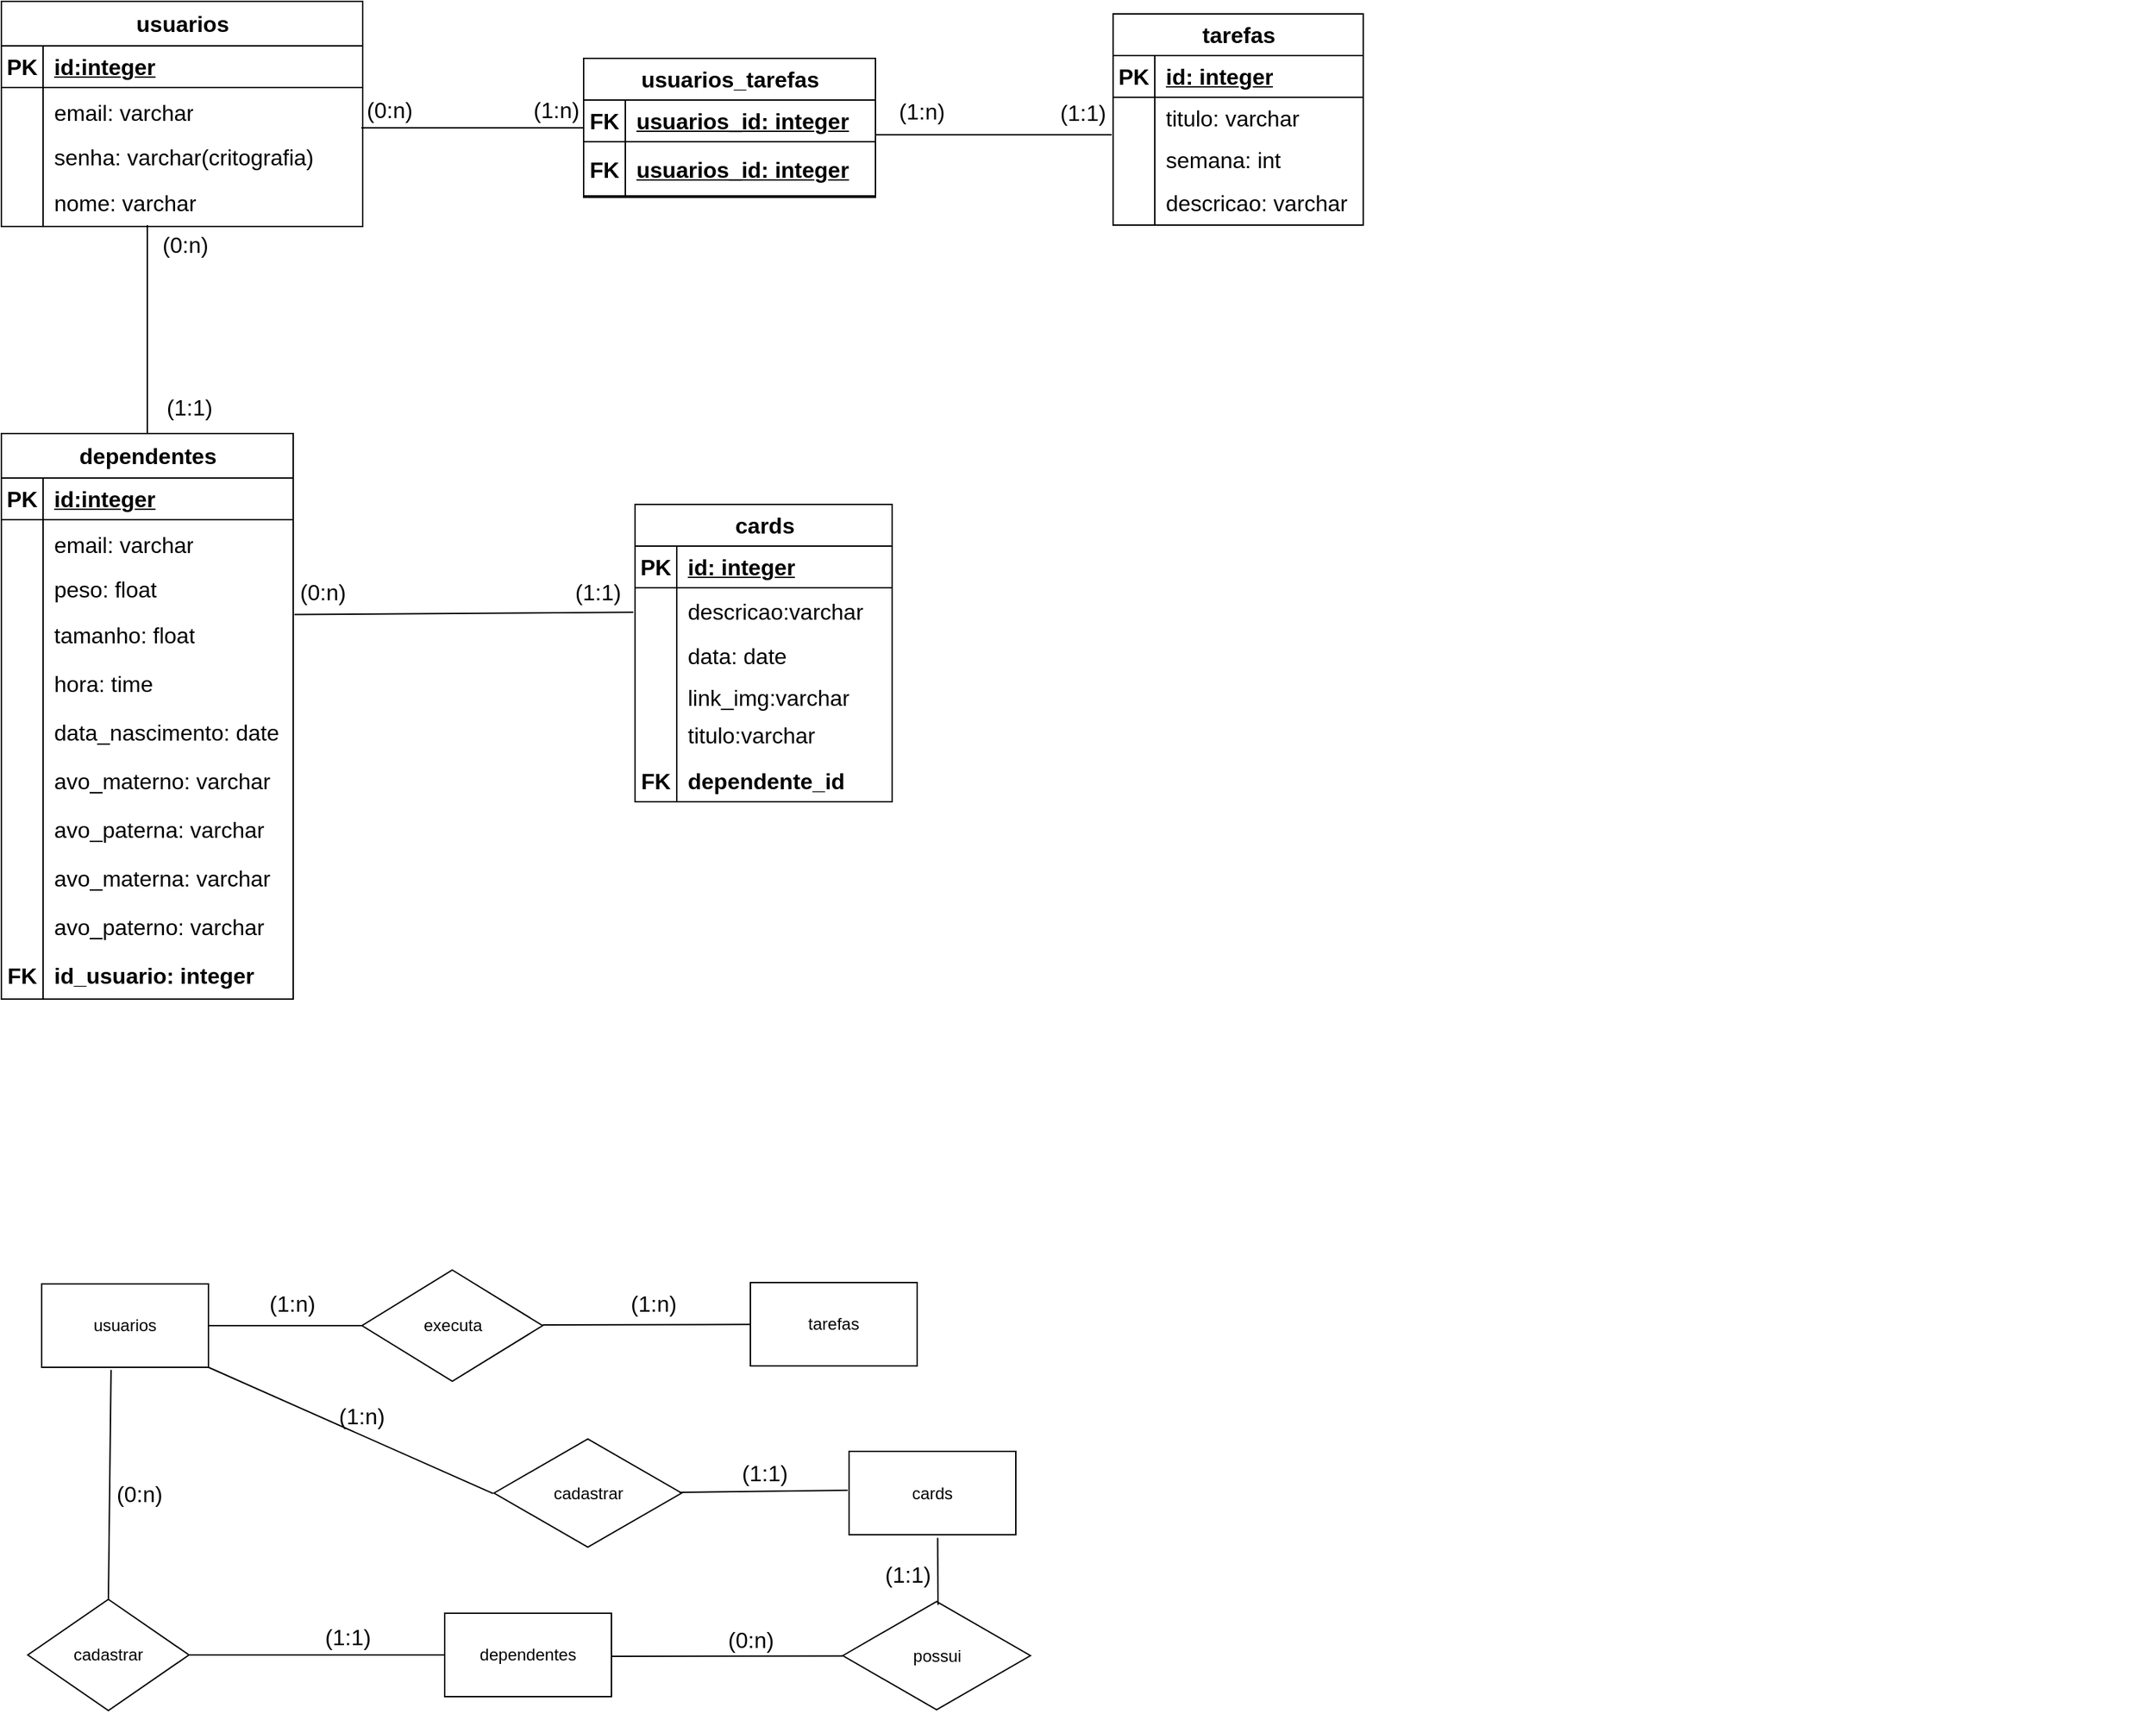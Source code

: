 <mxfile version="24.0.1" type="github">
  <diagram name="Página-1" id="jMvp7Ez1Y5Xq76LWp6IR">
    <mxGraphModel dx="1970" dy="600" grid="1" gridSize="10" guides="1" tooltips="1" connect="1" arrows="1" fold="1" page="1" pageScale="1" pageWidth="827" pageHeight="1169" math="0" shadow="0">
      <root>
        <mxCell id="0" />
        <mxCell id="1" parent="0" />
        <mxCell id="qJwn_3Qbp0GTtqEcPe8R-1" value="&lt;span style=&quot;font-size: 16px;&quot;&gt;usuarios&lt;/span&gt;" style="shape=table;startSize=32;container=1;collapsible=1;childLayout=tableLayout;fixedRows=1;rowLines=0;fontStyle=1;align=center;resizeLast=1;html=1;" parent="1" vertex="1">
          <mxGeometry x="-779" y="49" width="260" height="162.0" as="geometry">
            <mxRectangle x="-779" y="49" width="100" height="30" as="alternateBounds" />
          </mxGeometry>
        </mxCell>
        <mxCell id="qJwn_3Qbp0GTtqEcPe8R-2" value="" style="shape=tableRow;horizontal=0;startSize=0;swimlaneHead=0;swimlaneBody=0;fillColor=none;collapsible=0;dropTarget=0;points=[[0,0.5],[1,0.5]];portConstraint=eastwest;top=0;left=0;right=0;bottom=1;" parent="qJwn_3Qbp0GTtqEcPe8R-1" vertex="1">
          <mxGeometry y="32" width="260" height="30" as="geometry" />
        </mxCell>
        <mxCell id="qJwn_3Qbp0GTtqEcPe8R-3" value="&lt;font style=&quot;font-size: 16px;&quot;&gt;PK&lt;/font&gt;" style="shape=partialRectangle;connectable=0;fillColor=none;top=0;left=0;bottom=0;right=0;fontStyle=1;overflow=hidden;whiteSpace=wrap;html=1;" parent="qJwn_3Qbp0GTtqEcPe8R-2" vertex="1">
          <mxGeometry width="30" height="30" as="geometry">
            <mxRectangle width="30" height="30" as="alternateBounds" />
          </mxGeometry>
        </mxCell>
        <mxCell id="qJwn_3Qbp0GTtqEcPe8R-4" value="&lt;font style=&quot;font-size: 16px;&quot;&gt;id:integer&lt;/font&gt;" style="shape=partialRectangle;connectable=0;fillColor=none;top=0;left=0;bottom=0;right=0;align=left;spacingLeft=6;fontStyle=5;overflow=hidden;whiteSpace=wrap;html=1;" parent="qJwn_3Qbp0GTtqEcPe8R-2" vertex="1">
          <mxGeometry x="30" width="230" height="30" as="geometry">
            <mxRectangle width="230" height="30" as="alternateBounds" />
          </mxGeometry>
        </mxCell>
        <mxCell id="qJwn_3Qbp0GTtqEcPe8R-5" value="" style="shape=tableRow;horizontal=0;startSize=0;swimlaneHead=0;swimlaneBody=0;fillColor=none;collapsible=0;dropTarget=0;points=[[0,0.5],[1,0.5]];portConstraint=eastwest;top=0;left=0;right=0;bottom=0;" parent="qJwn_3Qbp0GTtqEcPe8R-1" vertex="1">
          <mxGeometry y="62" width="260" height="35" as="geometry" />
        </mxCell>
        <mxCell id="qJwn_3Qbp0GTtqEcPe8R-6" value="" style="shape=partialRectangle;connectable=0;fillColor=none;top=0;left=0;bottom=0;right=0;editable=1;overflow=hidden;whiteSpace=wrap;html=1;" parent="qJwn_3Qbp0GTtqEcPe8R-5" vertex="1">
          <mxGeometry width="30" height="35" as="geometry">
            <mxRectangle width="30" height="35" as="alternateBounds" />
          </mxGeometry>
        </mxCell>
        <mxCell id="qJwn_3Qbp0GTtqEcPe8R-7" value="&lt;font style=&quot;font-size: 16px;&quot;&gt;email: varchar&lt;/font&gt;" style="shape=partialRectangle;connectable=0;fillColor=none;top=0;left=0;bottom=0;right=0;align=left;spacingLeft=6;overflow=hidden;whiteSpace=wrap;html=1;" parent="qJwn_3Qbp0GTtqEcPe8R-5" vertex="1">
          <mxGeometry x="30" width="230" height="35" as="geometry">
            <mxRectangle width="230" height="35" as="alternateBounds" />
          </mxGeometry>
        </mxCell>
        <mxCell id="qJwn_3Qbp0GTtqEcPe8R-8" value="" style="shape=tableRow;horizontal=0;startSize=0;swimlaneHead=0;swimlaneBody=0;fillColor=none;collapsible=0;dropTarget=0;points=[[0,0.5],[1,0.5]];portConstraint=eastwest;top=0;left=0;right=0;bottom=0;" parent="qJwn_3Qbp0GTtqEcPe8R-1" vertex="1">
          <mxGeometry y="97" width="260" height="30" as="geometry" />
        </mxCell>
        <mxCell id="qJwn_3Qbp0GTtqEcPe8R-9" value="" style="shape=partialRectangle;connectable=0;fillColor=none;top=0;left=0;bottom=0;right=0;editable=1;overflow=hidden;whiteSpace=wrap;html=1;" parent="qJwn_3Qbp0GTtqEcPe8R-8" vertex="1">
          <mxGeometry width="30" height="30" as="geometry">
            <mxRectangle width="30" height="30" as="alternateBounds" />
          </mxGeometry>
        </mxCell>
        <mxCell id="qJwn_3Qbp0GTtqEcPe8R-10" value="&lt;font style=&quot;font-size: 16px;&quot;&gt;senha: varchar(critografia)&lt;/font&gt;" style="shape=partialRectangle;connectable=0;fillColor=none;top=0;left=0;bottom=0;right=0;align=left;spacingLeft=6;overflow=hidden;whiteSpace=wrap;html=1;" parent="qJwn_3Qbp0GTtqEcPe8R-8" vertex="1">
          <mxGeometry x="30" width="230" height="30" as="geometry">
            <mxRectangle width="230" height="30" as="alternateBounds" />
          </mxGeometry>
        </mxCell>
        <mxCell id="qJwn_3Qbp0GTtqEcPe8R-11" value="" style="shape=tableRow;horizontal=0;startSize=0;swimlaneHead=0;swimlaneBody=0;fillColor=none;collapsible=0;dropTarget=0;points=[[0,0.5],[1,0.5]];portConstraint=eastwest;top=0;left=0;right=0;bottom=0;" parent="qJwn_3Qbp0GTtqEcPe8R-1" vertex="1">
          <mxGeometry y="127" width="260" height="35" as="geometry" />
        </mxCell>
        <mxCell id="qJwn_3Qbp0GTtqEcPe8R-12" value="" style="shape=partialRectangle;connectable=0;fillColor=none;top=0;left=0;bottom=0;right=0;editable=1;overflow=hidden;whiteSpace=wrap;html=1;" parent="qJwn_3Qbp0GTtqEcPe8R-11" vertex="1">
          <mxGeometry width="30" height="35" as="geometry">
            <mxRectangle width="30" height="35" as="alternateBounds" />
          </mxGeometry>
        </mxCell>
        <mxCell id="qJwn_3Qbp0GTtqEcPe8R-13" value="&lt;font style=&quot;font-size: 16px;&quot;&gt;nome: varchar&lt;/font&gt;" style="shape=partialRectangle;connectable=0;fillColor=none;top=0;left=0;bottom=0;right=0;align=left;spacingLeft=6;overflow=hidden;whiteSpace=wrap;html=1;" parent="qJwn_3Qbp0GTtqEcPe8R-11" vertex="1">
          <mxGeometry x="30" width="230" height="35" as="geometry">
            <mxRectangle width="230" height="35" as="alternateBounds" />
          </mxGeometry>
        </mxCell>
        <mxCell id="qJwn_3Qbp0GTtqEcPe8R-14" value="&lt;font style=&quot;font-size: 16px;&quot;&gt;tarefas&lt;/font&gt;" style="shape=table;startSize=30;container=1;collapsible=1;childLayout=tableLayout;fixedRows=1;rowLines=0;fontStyle=1;align=center;resizeLast=1;html=1;" parent="1" vertex="1">
          <mxGeometry x="21" y="58" width="180" height="152" as="geometry" />
        </mxCell>
        <mxCell id="qJwn_3Qbp0GTtqEcPe8R-15" value="" style="shape=tableRow;horizontal=0;startSize=0;swimlaneHead=0;swimlaneBody=0;fillColor=none;collapsible=0;dropTarget=0;points=[[0,0.5],[1,0.5]];portConstraint=eastwest;top=0;left=0;right=0;bottom=1;" parent="qJwn_3Qbp0GTtqEcPe8R-14" vertex="1">
          <mxGeometry y="30" width="180" height="30" as="geometry" />
        </mxCell>
        <mxCell id="qJwn_3Qbp0GTtqEcPe8R-16" value="&lt;font style=&quot;font-size: 16px;&quot;&gt;PK&lt;/font&gt;" style="shape=partialRectangle;connectable=0;fillColor=none;top=0;left=0;bottom=0;right=0;fontStyle=1;overflow=hidden;whiteSpace=wrap;html=1;" parent="qJwn_3Qbp0GTtqEcPe8R-15" vertex="1">
          <mxGeometry width="30" height="30" as="geometry">
            <mxRectangle width="30" height="30" as="alternateBounds" />
          </mxGeometry>
        </mxCell>
        <mxCell id="qJwn_3Qbp0GTtqEcPe8R-17" value="&lt;font style=&quot;font-size: 16px;&quot;&gt;id: integer&lt;/font&gt;" style="shape=partialRectangle;connectable=0;fillColor=none;top=0;left=0;bottom=0;right=0;align=left;spacingLeft=6;fontStyle=5;overflow=hidden;whiteSpace=wrap;html=1;" parent="qJwn_3Qbp0GTtqEcPe8R-15" vertex="1">
          <mxGeometry x="30" width="150" height="30" as="geometry">
            <mxRectangle width="150" height="30" as="alternateBounds" />
          </mxGeometry>
        </mxCell>
        <mxCell id="qJwn_3Qbp0GTtqEcPe8R-18" value="" style="shape=tableRow;horizontal=0;startSize=0;swimlaneHead=0;swimlaneBody=0;fillColor=none;collapsible=0;dropTarget=0;points=[[0,0.5],[1,0.5]];portConstraint=eastwest;top=0;left=0;right=0;bottom=0;" parent="qJwn_3Qbp0GTtqEcPe8R-14" vertex="1">
          <mxGeometry y="60" width="180" height="30" as="geometry" />
        </mxCell>
        <mxCell id="qJwn_3Qbp0GTtqEcPe8R-19" value="" style="shape=partialRectangle;connectable=0;fillColor=none;top=0;left=0;bottom=0;right=0;editable=1;overflow=hidden;whiteSpace=wrap;html=1;" parent="qJwn_3Qbp0GTtqEcPe8R-18" vertex="1">
          <mxGeometry width="30" height="30" as="geometry">
            <mxRectangle width="30" height="30" as="alternateBounds" />
          </mxGeometry>
        </mxCell>
        <mxCell id="qJwn_3Qbp0GTtqEcPe8R-20" value="&lt;font style=&quot;font-size: 16px;&quot;&gt;titulo: varchar&lt;/font&gt;" style="shape=partialRectangle;connectable=0;fillColor=none;top=0;left=0;bottom=0;right=0;align=left;spacingLeft=6;overflow=hidden;whiteSpace=wrap;html=1;" parent="qJwn_3Qbp0GTtqEcPe8R-18" vertex="1">
          <mxGeometry x="30" width="150" height="30" as="geometry">
            <mxRectangle width="150" height="30" as="alternateBounds" />
          </mxGeometry>
        </mxCell>
        <mxCell id="qJwn_3Qbp0GTtqEcPe8R-21" value="" style="shape=tableRow;horizontal=0;startSize=0;swimlaneHead=0;swimlaneBody=0;fillColor=none;collapsible=0;dropTarget=0;points=[[0,0.5],[1,0.5]];portConstraint=eastwest;top=0;left=0;right=0;bottom=0;" parent="qJwn_3Qbp0GTtqEcPe8R-14" vertex="1">
          <mxGeometry y="90" width="180" height="30" as="geometry" />
        </mxCell>
        <mxCell id="qJwn_3Qbp0GTtqEcPe8R-22" value="" style="shape=partialRectangle;connectable=0;fillColor=none;top=0;left=0;bottom=0;right=0;editable=1;overflow=hidden;whiteSpace=wrap;html=1;" parent="qJwn_3Qbp0GTtqEcPe8R-21" vertex="1">
          <mxGeometry width="30" height="30" as="geometry">
            <mxRectangle width="30" height="30" as="alternateBounds" />
          </mxGeometry>
        </mxCell>
        <mxCell id="qJwn_3Qbp0GTtqEcPe8R-23" value="&lt;font style=&quot;font-size: 16px;&quot;&gt;semana: int&lt;/font&gt;" style="shape=partialRectangle;connectable=0;fillColor=none;top=0;left=0;bottom=0;right=0;align=left;spacingLeft=6;overflow=hidden;whiteSpace=wrap;html=1;" parent="qJwn_3Qbp0GTtqEcPe8R-21" vertex="1">
          <mxGeometry x="30" width="150" height="30" as="geometry">
            <mxRectangle width="150" height="30" as="alternateBounds" />
          </mxGeometry>
        </mxCell>
        <mxCell id="qJwn_3Qbp0GTtqEcPe8R-24" value="" style="shape=tableRow;horizontal=0;startSize=0;swimlaneHead=0;swimlaneBody=0;fillColor=none;collapsible=0;dropTarget=0;points=[[0,0.5],[1,0.5]];portConstraint=eastwest;top=0;left=0;right=0;bottom=0;" parent="qJwn_3Qbp0GTtqEcPe8R-14" vertex="1">
          <mxGeometry y="120" width="180" height="32" as="geometry" />
        </mxCell>
        <mxCell id="qJwn_3Qbp0GTtqEcPe8R-25" value="" style="shape=partialRectangle;connectable=0;fillColor=none;top=0;left=0;bottom=0;right=0;editable=1;overflow=hidden;whiteSpace=wrap;html=1;" parent="qJwn_3Qbp0GTtqEcPe8R-24" vertex="1">
          <mxGeometry width="30" height="32" as="geometry">
            <mxRectangle width="30" height="32" as="alternateBounds" />
          </mxGeometry>
        </mxCell>
        <mxCell id="qJwn_3Qbp0GTtqEcPe8R-26" value="&lt;font style=&quot;font-size: 16px;&quot;&gt;descricao: varchar&lt;/font&gt;" style="shape=partialRectangle;connectable=0;fillColor=none;top=0;left=0;bottom=0;right=0;align=left;spacingLeft=6;overflow=hidden;whiteSpace=wrap;html=1;" parent="qJwn_3Qbp0GTtqEcPe8R-24" vertex="1">
          <mxGeometry x="30" width="150" height="32" as="geometry">
            <mxRectangle width="150" height="32" as="alternateBounds" />
          </mxGeometry>
        </mxCell>
        <mxCell id="qJwn_3Qbp0GTtqEcPe8R-61" value="&lt;span style=&quot;white-space: pre;&quot;&gt;&#x9;&lt;/span&gt;" style="shape=partialRectangle;connectable=0;fillColor=none;top=0;left=0;bottom=0;right=0;align=left;spacingLeft=6;overflow=hidden;whiteSpace=wrap;html=1;" parent="1" vertex="1">
          <mxGeometry x="650" y="880" width="120" height="20" as="geometry">
            <mxRectangle width="150" height="20" as="alternateBounds" />
          </mxGeometry>
        </mxCell>
        <mxCell id="qJwn_3Qbp0GTtqEcPe8R-169" value="usuarios" style="rounded=0;whiteSpace=wrap;html=1;" parent="1" vertex="1">
          <mxGeometry x="-750" y="972" width="120" height="60" as="geometry" />
        </mxCell>
        <mxCell id="qJwn_3Qbp0GTtqEcPe8R-170" value="executa" style="rhombus;whiteSpace=wrap;html=1;" parent="1" vertex="1">
          <mxGeometry x="-519.5" y="962" width="130" height="80" as="geometry" />
        </mxCell>
        <mxCell id="qJwn_3Qbp0GTtqEcPe8R-173" value="tarefas" style="rounded=0;whiteSpace=wrap;html=1;" parent="1" vertex="1">
          <mxGeometry x="-240" y="971" width="120" height="60" as="geometry" />
        </mxCell>
        <mxCell id="qJwn_3Qbp0GTtqEcPe8R-174" value="cards" style="rounded=0;whiteSpace=wrap;html=1;" parent="1" vertex="1">
          <mxGeometry x="-169" y="1092.5" width="120" height="60" as="geometry" />
        </mxCell>
        <mxCell id="qJwn_3Qbp0GTtqEcPe8R-175" value="cadastrar" style="rhombus;whiteSpace=wrap;html=1;" parent="1" vertex="1">
          <mxGeometry x="-760" y="1199" width="116" height="80" as="geometry" />
        </mxCell>
        <mxCell id="qJwn_3Qbp0GTtqEcPe8R-178" value="(1:n)" style="text;html=1;align=center;verticalAlign=middle;resizable=0;points=[];autosize=1;strokeColor=none;fillColor=none;fontSize=16;" parent="1" vertex="1">
          <mxGeometry x="-600" y="971" width="60" height="30" as="geometry" />
        </mxCell>
        <mxCell id="qJwn_3Qbp0GTtqEcPe8R-179" value="(1:n)" style="text;html=1;align=center;verticalAlign=middle;resizable=0;points=[];autosize=1;strokeColor=none;fillColor=none;fontSize=16;" parent="1" vertex="1">
          <mxGeometry x="-340" y="971" width="60" height="30" as="geometry" />
        </mxCell>
        <mxCell id="qJwn_3Qbp0GTtqEcPe8R-180" value="(1:n)" style="text;html=1;align=center;verticalAlign=middle;resizable=0;points=[];autosize=1;strokeColor=none;fillColor=none;fontSize=16;" parent="1" vertex="1">
          <mxGeometry x="-550" y="1052" width="60" height="30" as="geometry" />
        </mxCell>
        <mxCell id="qJwn_3Qbp0GTtqEcPe8R-181" value="(1:1)" style="text;html=1;align=center;verticalAlign=middle;resizable=0;points=[];autosize=1;strokeColor=none;fillColor=none;fontSize=16;" parent="1" vertex="1">
          <mxGeometry x="-260.5" y="1092.5" width="60" height="30" as="geometry" />
        </mxCell>
        <mxCell id="qJwn_3Qbp0GTtqEcPe8R-200" value="(1:1)" style="text;html=1;align=center;verticalAlign=middle;resizable=0;points=[];autosize=1;strokeColor=none;fillColor=none;fontSize=16;" parent="1" vertex="1">
          <mxGeometry x="-380" y="459" width="60" height="30" as="geometry" />
        </mxCell>
        <mxCell id="qJwn_3Qbp0GTtqEcPe8R-201" value="(0:n)" style="text;html=1;align=center;verticalAlign=middle;resizable=0;points=[];autosize=1;strokeColor=none;fillColor=none;fontSize=16;" parent="1" vertex="1">
          <mxGeometry x="-578" y="459" width="60" height="30" as="geometry" />
        </mxCell>
        <mxCell id="qJwn_3Qbp0GTtqEcPe8R-202" value="(0:n)" style="text;html=1;align=center;verticalAlign=middle;resizable=0;points=[];autosize=1;strokeColor=none;fillColor=none;fontSize=16;" parent="1" vertex="1">
          <mxGeometry x="-677" y="209" width="60" height="30" as="geometry" />
        </mxCell>
        <mxCell id="qJwn_3Qbp0GTtqEcPe8R-204" value="(1:1)" style="text;html=1;align=center;verticalAlign=middle;resizable=0;points=[];autosize=1;strokeColor=none;fillColor=none;fontSize=16;" parent="1" vertex="1">
          <mxGeometry x="-674" y="326" width="60" height="30" as="geometry" />
        </mxCell>
        <mxCell id="qJwn_3Qbp0GTtqEcPe8R-205" value="(0:n)" style="text;html=1;align=center;verticalAlign=middle;resizable=0;points=[];autosize=1;strokeColor=none;fillColor=none;fontSize=16;" parent="1" vertex="1">
          <mxGeometry x="-530" y="112" width="60" height="30" as="geometry" />
        </mxCell>
        <mxCell id="qJwn_3Qbp0GTtqEcPe8R-206" value="(1:n)" style="text;html=1;align=center;verticalAlign=middle;resizable=0;points=[];autosize=1;strokeColor=none;fillColor=none;fontSize=16;" parent="1" vertex="1">
          <mxGeometry x="-410" y="112" width="60" height="30" as="geometry" />
        </mxCell>
        <mxCell id="qJwn_3Qbp0GTtqEcPe8R-207" value="(1:n)" style="text;html=1;align=center;verticalAlign=middle;resizable=0;points=[];autosize=1;strokeColor=none;fillColor=none;fontSize=16;" parent="1" vertex="1">
          <mxGeometry x="-147" y="113" width="60" height="30" as="geometry" />
        </mxCell>
        <mxCell id="qJwn_3Qbp0GTtqEcPe8R-208" value="(1:1)" style="text;html=1;align=center;verticalAlign=middle;resizable=0;points=[];autosize=1;strokeColor=none;fillColor=none;fontSize=16;" parent="1" vertex="1">
          <mxGeometry x="-31" y="114" width="60" height="30" as="geometry" />
        </mxCell>
        <mxCell id="qJwn_3Qbp0GTtqEcPe8R-211" value="dependentes" style="rounded=0;whiteSpace=wrap;html=1;" parent="1" vertex="1">
          <mxGeometry x="-460" y="1209" width="120" height="60" as="geometry" />
        </mxCell>
        <mxCell id="qJwn_3Qbp0GTtqEcPe8R-214" value="cadastrar" style="html=1;whiteSpace=wrap;aspect=fixed;shape=isoRectangle;" parent="1" vertex="1">
          <mxGeometry x="-424.5" y="1082" width="135" height="81" as="geometry" />
        </mxCell>
        <mxCell id="qJwn_3Qbp0GTtqEcPe8R-216" value="(0:n)" style="text;html=1;align=center;verticalAlign=middle;resizable=0;points=[];autosize=1;strokeColor=none;fillColor=none;fontSize=16;" parent="1" vertex="1">
          <mxGeometry x="-710" y="1107.5" width="60" height="30" as="geometry" />
        </mxCell>
        <mxCell id="qJwn_3Qbp0GTtqEcPe8R-217" value="(1:1)" style="text;html=1;align=center;verticalAlign=middle;resizable=0;points=[];autosize=1;strokeColor=none;fillColor=none;fontSize=16;" parent="1" vertex="1">
          <mxGeometry x="-560" y="1211" width="60" height="30" as="geometry" />
        </mxCell>
        <mxCell id="qJwn_3Qbp0GTtqEcPe8R-37" value="&lt;font style=&quot;font-size: 16px;&quot;&gt;cards&lt;/font&gt;" style="shape=table;startSize=30;container=1;collapsible=1;childLayout=tableLayout;fixedRows=1;rowLines=0;fontStyle=1;align=center;resizeLast=1;html=1;" parent="1" vertex="1">
          <mxGeometry x="-323" y="411" width="185" height="214" as="geometry" />
        </mxCell>
        <mxCell id="qJwn_3Qbp0GTtqEcPe8R-38" value="" style="shape=tableRow;horizontal=0;startSize=0;swimlaneHead=0;swimlaneBody=0;fillColor=none;collapsible=0;dropTarget=0;points=[[0,0.5],[1,0.5]];portConstraint=eastwest;top=0;left=0;right=0;bottom=1;" parent="qJwn_3Qbp0GTtqEcPe8R-37" vertex="1">
          <mxGeometry y="30" width="185" height="30" as="geometry" />
        </mxCell>
        <mxCell id="qJwn_3Qbp0GTtqEcPe8R-39" value="&lt;font style=&quot;font-size: 16px;&quot;&gt;PK&lt;/font&gt;" style="shape=partialRectangle;connectable=0;fillColor=none;top=0;left=0;bottom=0;right=0;fontStyle=1;overflow=hidden;whiteSpace=wrap;html=1;" parent="qJwn_3Qbp0GTtqEcPe8R-38" vertex="1">
          <mxGeometry width="30" height="30" as="geometry">
            <mxRectangle width="30" height="30" as="alternateBounds" />
          </mxGeometry>
        </mxCell>
        <mxCell id="qJwn_3Qbp0GTtqEcPe8R-40" value="&lt;font style=&quot;font-size: 16px;&quot;&gt;id: integer&lt;/font&gt;" style="shape=partialRectangle;connectable=0;fillColor=none;top=0;left=0;bottom=0;right=0;align=left;spacingLeft=6;fontStyle=5;overflow=hidden;whiteSpace=wrap;html=1;" parent="qJwn_3Qbp0GTtqEcPe8R-38" vertex="1">
          <mxGeometry x="30" width="155" height="30" as="geometry">
            <mxRectangle width="155" height="30" as="alternateBounds" />
          </mxGeometry>
        </mxCell>
        <mxCell id="qJwn_3Qbp0GTtqEcPe8R-41" value="" style="shape=tableRow;horizontal=0;startSize=0;swimlaneHead=0;swimlaneBody=0;fillColor=none;collapsible=0;dropTarget=0;points=[[0,0.5],[1,0.5]];portConstraint=eastwest;top=0;left=0;right=0;bottom=0;" parent="qJwn_3Qbp0GTtqEcPe8R-37" vertex="1">
          <mxGeometry y="60" width="185" height="34" as="geometry" />
        </mxCell>
        <mxCell id="qJwn_3Qbp0GTtqEcPe8R-42" value="" style="shape=partialRectangle;connectable=0;fillColor=none;top=0;left=0;bottom=0;right=0;editable=1;overflow=hidden;whiteSpace=wrap;html=1;" parent="qJwn_3Qbp0GTtqEcPe8R-41" vertex="1">
          <mxGeometry width="30" height="34" as="geometry">
            <mxRectangle width="30" height="34" as="alternateBounds" />
          </mxGeometry>
        </mxCell>
        <mxCell id="qJwn_3Qbp0GTtqEcPe8R-43" value="&lt;font style=&quot;font-size: 16px;&quot;&gt;descricao:varchar&lt;/font&gt;" style="shape=partialRectangle;connectable=0;fillColor=none;top=0;left=0;bottom=0;right=0;align=left;spacingLeft=6;overflow=hidden;whiteSpace=wrap;html=1;" parent="qJwn_3Qbp0GTtqEcPe8R-41" vertex="1">
          <mxGeometry x="30" width="155" height="34" as="geometry">
            <mxRectangle width="155" height="34" as="alternateBounds" />
          </mxGeometry>
        </mxCell>
        <mxCell id="qJwn_3Qbp0GTtqEcPe8R-44" value="" style="shape=tableRow;horizontal=0;startSize=0;swimlaneHead=0;swimlaneBody=0;fillColor=none;collapsible=0;dropTarget=0;points=[[0,0.5],[1,0.5]];portConstraint=eastwest;top=0;left=0;right=0;bottom=0;" parent="qJwn_3Qbp0GTtqEcPe8R-37" vertex="1">
          <mxGeometry y="94" width="185" height="30" as="geometry" />
        </mxCell>
        <mxCell id="qJwn_3Qbp0GTtqEcPe8R-45" value="" style="shape=partialRectangle;connectable=0;fillColor=none;top=0;left=0;bottom=0;right=0;editable=1;overflow=hidden;whiteSpace=wrap;html=1;" parent="qJwn_3Qbp0GTtqEcPe8R-44" vertex="1">
          <mxGeometry width="30" height="30" as="geometry">
            <mxRectangle width="30" height="30" as="alternateBounds" />
          </mxGeometry>
        </mxCell>
        <mxCell id="qJwn_3Qbp0GTtqEcPe8R-46" value="&lt;font style=&quot;font-size: 16px;&quot;&gt;data: date&lt;/font&gt;" style="shape=partialRectangle;connectable=0;fillColor=none;top=0;left=0;bottom=0;right=0;align=left;spacingLeft=6;overflow=hidden;whiteSpace=wrap;html=1;" parent="qJwn_3Qbp0GTtqEcPe8R-44" vertex="1">
          <mxGeometry x="30" width="155" height="30" as="geometry">
            <mxRectangle width="155" height="30" as="alternateBounds" />
          </mxGeometry>
        </mxCell>
        <mxCell id="qJwn_3Qbp0GTtqEcPe8R-47" value="" style="shape=tableRow;horizontal=0;startSize=0;swimlaneHead=0;swimlaneBody=0;fillColor=none;collapsible=0;dropTarget=0;points=[[0,0.5],[1,0.5]];portConstraint=eastwest;top=0;left=0;right=0;bottom=0;" parent="qJwn_3Qbp0GTtqEcPe8R-37" vertex="1">
          <mxGeometry y="124" width="185" height="30" as="geometry" />
        </mxCell>
        <mxCell id="qJwn_3Qbp0GTtqEcPe8R-48" value="" style="shape=partialRectangle;connectable=0;fillColor=none;top=0;left=0;bottom=0;right=0;editable=1;overflow=hidden;whiteSpace=wrap;html=1;" parent="qJwn_3Qbp0GTtqEcPe8R-47" vertex="1">
          <mxGeometry width="30" height="30" as="geometry">
            <mxRectangle width="30" height="30" as="alternateBounds" />
          </mxGeometry>
        </mxCell>
        <mxCell id="qJwn_3Qbp0GTtqEcPe8R-49" value="&lt;font style=&quot;font-size: 16px;&quot;&gt;link_img:varchar&lt;/font&gt;" style="shape=partialRectangle;connectable=0;fillColor=none;top=0;left=0;bottom=0;right=0;align=left;spacingLeft=6;overflow=hidden;whiteSpace=wrap;html=1;" parent="qJwn_3Qbp0GTtqEcPe8R-47" vertex="1">
          <mxGeometry x="30" width="155" height="30" as="geometry">
            <mxRectangle width="155" height="30" as="alternateBounds" />
          </mxGeometry>
        </mxCell>
        <mxCell id="qJwn_3Qbp0GTtqEcPe8R-50" value="" style="shape=tableRow;horizontal=0;startSize=0;swimlaneHead=0;swimlaneBody=0;fillColor=none;collapsible=0;dropTarget=0;points=[[0,0.5],[1,0.5]];portConstraint=eastwest;top=0;left=0;right=0;bottom=0;" parent="qJwn_3Qbp0GTtqEcPe8R-37" vertex="1">
          <mxGeometry y="154" width="185" height="30" as="geometry" />
        </mxCell>
        <mxCell id="qJwn_3Qbp0GTtqEcPe8R-51" value="" style="shape=partialRectangle;connectable=0;fillColor=none;top=0;left=0;bottom=0;right=0;editable=1;overflow=hidden;whiteSpace=wrap;html=1;" parent="qJwn_3Qbp0GTtqEcPe8R-50" vertex="1">
          <mxGeometry width="30" height="30" as="geometry">
            <mxRectangle width="30" height="30" as="alternateBounds" />
          </mxGeometry>
        </mxCell>
        <mxCell id="qJwn_3Qbp0GTtqEcPe8R-52" value="" style="shape=partialRectangle;connectable=0;fillColor=none;top=0;left=0;bottom=0;right=0;align=left;spacingLeft=6;overflow=hidden;whiteSpace=wrap;html=1;" parent="qJwn_3Qbp0GTtqEcPe8R-50" vertex="1">
          <mxGeometry x="30" width="155" height="30" as="geometry">
            <mxRectangle width="155" height="30" as="alternateBounds" />
          </mxGeometry>
        </mxCell>
        <mxCell id="Laetc7NFrxlR8GSrxi1y-1" value="" style="shape=tableRow;horizontal=0;startSize=0;swimlaneHead=0;swimlaneBody=0;fillColor=none;collapsible=0;dropTarget=0;points=[[0,0.5],[1,0.5]];portConstraint=eastwest;top=0;left=0;right=0;bottom=0;" parent="qJwn_3Qbp0GTtqEcPe8R-37" vertex="1">
          <mxGeometry y="184" width="185" height="30" as="geometry" />
        </mxCell>
        <mxCell id="Laetc7NFrxlR8GSrxi1y-2" value="&lt;font style=&quot;font-size: 16px;&quot;&gt;&lt;b&gt;FK&lt;/b&gt;&lt;/font&gt;" style="shape=partialRectangle;connectable=0;fillColor=none;top=0;left=0;bottom=0;right=0;editable=1;overflow=hidden;whiteSpace=wrap;html=1;" parent="Laetc7NFrxlR8GSrxi1y-1" vertex="1">
          <mxGeometry width="30" height="30" as="geometry">
            <mxRectangle width="30" height="30" as="alternateBounds" />
          </mxGeometry>
        </mxCell>
        <mxCell id="Laetc7NFrxlR8GSrxi1y-3" value="&lt;font style=&quot;font-size: 16px;&quot;&gt;&lt;b&gt;dependente_id&lt;/b&gt;&lt;/font&gt;" style="shape=partialRectangle;connectable=0;fillColor=none;top=0;left=0;bottom=0;right=0;align=left;spacingLeft=6;overflow=hidden;whiteSpace=wrap;html=1;" parent="Laetc7NFrxlR8GSrxi1y-1" vertex="1">
          <mxGeometry x="30" width="155" height="30" as="geometry">
            <mxRectangle width="155" height="30" as="alternateBounds" />
          </mxGeometry>
        </mxCell>
        <mxCell id="Laetc7NFrxlR8GSrxi1y-6" value="possui" style="html=1;whiteSpace=wrap;aspect=fixed;shape=isoRectangle;" parent="1" vertex="1">
          <mxGeometry x="-173.5" y="1199" width="135" height="81" as="geometry" />
        </mxCell>
        <mxCell id="Laetc7NFrxlR8GSrxi1y-9" value="(0:n)" style="text;html=1;align=center;verticalAlign=middle;resizable=0;points=[];autosize=1;strokeColor=none;fillColor=none;fontSize=16;" parent="1" vertex="1">
          <mxGeometry x="-270" y="1213" width="60" height="30" as="geometry" />
        </mxCell>
        <mxCell id="Laetc7NFrxlR8GSrxi1y-10" value="(1:1)" style="text;html=1;align=center;verticalAlign=middle;resizable=0;points=[];autosize=1;strokeColor=none;fillColor=none;fontSize=16;" parent="1" vertex="1">
          <mxGeometry x="-157" y="1166" width="60" height="30" as="geometry" />
        </mxCell>
        <mxCell id="55QiKGT-yKTAMm2VANl5-3" value="" style="endArrow=none;html=1;rounded=0;" edge="1" parent="1">
          <mxGeometry width="50" height="50" relative="1" as="geometry">
            <mxPoint x="-520" y="140" as="sourcePoint" />
            <mxPoint x="-360" y="140" as="targetPoint" />
          </mxGeometry>
        </mxCell>
        <mxCell id="55QiKGT-yKTAMm2VANl5-4" value="" style="endArrow=none;html=1;rounded=0;" edge="1" parent="1">
          <mxGeometry width="50" height="50" relative="1" as="geometry">
            <mxPoint x="-674" y="360" as="sourcePoint" />
            <mxPoint x="-674" y="210" as="targetPoint" />
          </mxGeometry>
        </mxCell>
        <mxCell id="55QiKGT-yKTAMm2VANl5-5" value="&lt;span style=&quot;font-size: 16px;&quot;&gt;dependentes&lt;/span&gt;" style="shape=table;startSize=32;container=1;collapsible=1;childLayout=tableLayout;fixedRows=1;rowLines=0;fontStyle=1;align=center;resizeLast=1;html=1;" vertex="1" parent="1">
          <mxGeometry x="-779" y="360" width="210" height="407" as="geometry">
            <mxRectangle x="-710" y="58" width="100" height="30" as="alternateBounds" />
          </mxGeometry>
        </mxCell>
        <mxCell id="55QiKGT-yKTAMm2VANl5-6" value="" style="shape=tableRow;horizontal=0;startSize=0;swimlaneHead=0;swimlaneBody=0;fillColor=none;collapsible=0;dropTarget=0;points=[[0,0.5],[1,0.5]];portConstraint=eastwest;top=0;left=0;right=0;bottom=1;" vertex="1" parent="55QiKGT-yKTAMm2VANl5-5">
          <mxGeometry y="32" width="210" height="30" as="geometry" />
        </mxCell>
        <mxCell id="55QiKGT-yKTAMm2VANl5-7" value="&lt;font style=&quot;font-size: 16px;&quot;&gt;PK&lt;/font&gt;" style="shape=partialRectangle;connectable=0;fillColor=none;top=0;left=0;bottom=0;right=0;fontStyle=1;overflow=hidden;whiteSpace=wrap;html=1;" vertex="1" parent="55QiKGT-yKTAMm2VANl5-6">
          <mxGeometry width="30" height="30" as="geometry">
            <mxRectangle width="30" height="30" as="alternateBounds" />
          </mxGeometry>
        </mxCell>
        <mxCell id="55QiKGT-yKTAMm2VANl5-8" value="&lt;font style=&quot;font-size: 16px;&quot;&gt;id:integer&lt;/font&gt;" style="shape=partialRectangle;connectable=0;fillColor=none;top=0;left=0;bottom=0;right=0;align=left;spacingLeft=6;fontStyle=5;overflow=hidden;whiteSpace=wrap;html=1;" vertex="1" parent="55QiKGT-yKTAMm2VANl5-6">
          <mxGeometry x="30" width="180" height="30" as="geometry">
            <mxRectangle width="180" height="30" as="alternateBounds" />
          </mxGeometry>
        </mxCell>
        <mxCell id="55QiKGT-yKTAMm2VANl5-9" value="" style="shape=tableRow;horizontal=0;startSize=0;swimlaneHead=0;swimlaneBody=0;fillColor=none;collapsible=0;dropTarget=0;points=[[0,0.5],[1,0.5]];portConstraint=eastwest;top=0;left=0;right=0;bottom=0;" vertex="1" parent="55QiKGT-yKTAMm2VANl5-5">
          <mxGeometry y="62" width="210" height="35" as="geometry" />
        </mxCell>
        <mxCell id="55QiKGT-yKTAMm2VANl5-10" value="" style="shape=partialRectangle;connectable=0;fillColor=none;top=0;left=0;bottom=0;right=0;editable=1;overflow=hidden;whiteSpace=wrap;html=1;" vertex="1" parent="55QiKGT-yKTAMm2VANl5-9">
          <mxGeometry width="30" height="35" as="geometry">
            <mxRectangle width="30" height="35" as="alternateBounds" />
          </mxGeometry>
        </mxCell>
        <mxCell id="55QiKGT-yKTAMm2VANl5-11" value="&lt;font style=&quot;font-size: 16px;&quot;&gt;email: varchar&lt;/font&gt;" style="shape=partialRectangle;connectable=0;fillColor=none;top=0;left=0;bottom=0;right=0;align=left;spacingLeft=6;overflow=hidden;whiteSpace=wrap;html=1;" vertex="1" parent="55QiKGT-yKTAMm2VANl5-9">
          <mxGeometry x="30" width="180" height="35" as="geometry">
            <mxRectangle width="180" height="35" as="alternateBounds" />
          </mxGeometry>
        </mxCell>
        <mxCell id="55QiKGT-yKTAMm2VANl5-12" value="" style="shape=tableRow;horizontal=0;startSize=0;swimlaneHead=0;swimlaneBody=0;fillColor=none;collapsible=0;dropTarget=0;points=[[0,0.5],[1,0.5]];portConstraint=eastwest;top=0;left=0;right=0;bottom=0;" vertex="1" parent="55QiKGT-yKTAMm2VANl5-5">
          <mxGeometry y="97" width="210" height="30" as="geometry" />
        </mxCell>
        <mxCell id="55QiKGT-yKTAMm2VANl5-13" value="" style="shape=partialRectangle;connectable=0;fillColor=none;top=0;left=0;bottom=0;right=0;editable=1;overflow=hidden;whiteSpace=wrap;html=1;" vertex="1" parent="55QiKGT-yKTAMm2VANl5-12">
          <mxGeometry width="30" height="30" as="geometry">
            <mxRectangle width="30" height="30" as="alternateBounds" />
          </mxGeometry>
        </mxCell>
        <mxCell id="55QiKGT-yKTAMm2VANl5-14" value="&lt;span style=&quot;font-size: 16px;&quot;&gt;peso: float&lt;/span&gt;" style="shape=partialRectangle;connectable=0;fillColor=none;top=0;left=0;bottom=0;right=0;align=left;spacingLeft=6;overflow=hidden;whiteSpace=wrap;html=1;" vertex="1" parent="55QiKGT-yKTAMm2VANl5-12">
          <mxGeometry x="30" width="180" height="30" as="geometry">
            <mxRectangle width="180" height="30" as="alternateBounds" />
          </mxGeometry>
        </mxCell>
        <mxCell id="55QiKGT-yKTAMm2VANl5-15" value="" style="shape=tableRow;horizontal=0;startSize=0;swimlaneHead=0;swimlaneBody=0;fillColor=none;collapsible=0;dropTarget=0;points=[[0,0.5],[1,0.5]];portConstraint=eastwest;top=0;left=0;right=0;bottom=0;" vertex="1" parent="55QiKGT-yKTAMm2VANl5-5">
          <mxGeometry y="127" width="210" height="35" as="geometry" />
        </mxCell>
        <mxCell id="55QiKGT-yKTAMm2VANl5-16" value="" style="shape=partialRectangle;connectable=0;fillColor=none;top=0;left=0;bottom=0;right=0;editable=1;overflow=hidden;whiteSpace=wrap;html=1;" vertex="1" parent="55QiKGT-yKTAMm2VANl5-15">
          <mxGeometry width="30" height="35" as="geometry">
            <mxRectangle width="30" height="35" as="alternateBounds" />
          </mxGeometry>
        </mxCell>
        <mxCell id="55QiKGT-yKTAMm2VANl5-17" value="&lt;font style=&quot;font-size: 16px;&quot;&gt;tamanho: float&lt;/font&gt;" style="shape=partialRectangle;connectable=0;fillColor=none;top=0;left=0;bottom=0;right=0;align=left;spacingLeft=6;overflow=hidden;whiteSpace=wrap;html=1;" vertex="1" parent="55QiKGT-yKTAMm2VANl5-15">
          <mxGeometry x="30" width="180" height="35" as="geometry">
            <mxRectangle width="180" height="35" as="alternateBounds" />
          </mxGeometry>
        </mxCell>
        <mxCell id="55QiKGT-yKTAMm2VANl5-18" value="" style="shape=tableRow;horizontal=0;startSize=0;swimlaneHead=0;swimlaneBody=0;fillColor=none;collapsible=0;dropTarget=0;points=[[0,0.5],[1,0.5]];portConstraint=eastwest;top=0;left=0;right=0;bottom=0;" vertex="1" parent="55QiKGT-yKTAMm2VANl5-5">
          <mxGeometry y="162" width="210" height="35" as="geometry" />
        </mxCell>
        <mxCell id="55QiKGT-yKTAMm2VANl5-19" value="" style="shape=partialRectangle;connectable=0;fillColor=none;top=0;left=0;bottom=0;right=0;editable=1;overflow=hidden;whiteSpace=wrap;html=1;" vertex="1" parent="55QiKGT-yKTAMm2VANl5-18">
          <mxGeometry width="30" height="35" as="geometry">
            <mxRectangle width="30" height="35" as="alternateBounds" />
          </mxGeometry>
        </mxCell>
        <mxCell id="55QiKGT-yKTAMm2VANl5-20" value="&lt;font style=&quot;font-size: 16px;&quot;&gt;hora: time&lt;/font&gt;" style="shape=partialRectangle;connectable=0;fillColor=none;top=0;left=0;bottom=0;right=0;align=left;spacingLeft=6;overflow=hidden;whiteSpace=wrap;html=1;" vertex="1" parent="55QiKGT-yKTAMm2VANl5-18">
          <mxGeometry x="30" width="180" height="35" as="geometry">
            <mxRectangle width="180" height="35" as="alternateBounds" />
          </mxGeometry>
        </mxCell>
        <mxCell id="55QiKGT-yKTAMm2VANl5-21" value="" style="shape=tableRow;horizontal=0;startSize=0;swimlaneHead=0;swimlaneBody=0;fillColor=none;collapsible=0;dropTarget=0;points=[[0,0.5],[1,0.5]];portConstraint=eastwest;top=0;left=0;right=0;bottom=0;" vertex="1" parent="55QiKGT-yKTAMm2VANl5-5">
          <mxGeometry y="197" width="210" height="35" as="geometry" />
        </mxCell>
        <mxCell id="55QiKGT-yKTAMm2VANl5-22" value="" style="shape=partialRectangle;connectable=0;fillColor=none;top=0;left=0;bottom=0;right=0;editable=1;overflow=hidden;whiteSpace=wrap;html=1;" vertex="1" parent="55QiKGT-yKTAMm2VANl5-21">
          <mxGeometry width="30" height="35" as="geometry">
            <mxRectangle width="30" height="35" as="alternateBounds" />
          </mxGeometry>
        </mxCell>
        <mxCell id="55QiKGT-yKTAMm2VANl5-23" value="&lt;font style=&quot;font-size: 16px;&quot;&gt;data_nascimento: date&lt;/font&gt;" style="shape=partialRectangle;connectable=0;fillColor=none;top=0;left=0;bottom=0;right=0;align=left;spacingLeft=6;overflow=hidden;whiteSpace=wrap;html=1;" vertex="1" parent="55QiKGT-yKTAMm2VANl5-21">
          <mxGeometry x="30" width="180" height="35" as="geometry">
            <mxRectangle width="180" height="35" as="alternateBounds" />
          </mxGeometry>
        </mxCell>
        <mxCell id="55QiKGT-yKTAMm2VANl5-24" value="" style="shape=tableRow;horizontal=0;startSize=0;swimlaneHead=0;swimlaneBody=0;fillColor=none;collapsible=0;dropTarget=0;points=[[0,0.5],[1,0.5]];portConstraint=eastwest;top=0;left=0;right=0;bottom=0;" vertex="1" parent="55QiKGT-yKTAMm2VANl5-5">
          <mxGeometry y="232" width="210" height="35" as="geometry" />
        </mxCell>
        <mxCell id="55QiKGT-yKTAMm2VANl5-25" value="" style="shape=partialRectangle;connectable=0;fillColor=none;top=0;left=0;bottom=0;right=0;editable=1;overflow=hidden;whiteSpace=wrap;html=1;" vertex="1" parent="55QiKGT-yKTAMm2VANl5-24">
          <mxGeometry width="30" height="35" as="geometry">
            <mxRectangle width="30" height="35" as="alternateBounds" />
          </mxGeometry>
        </mxCell>
        <mxCell id="55QiKGT-yKTAMm2VANl5-26" value="&lt;font style=&quot;font-size: 16px;&quot;&gt;avo_materno: varchar&lt;/font&gt;" style="shape=partialRectangle;connectable=0;fillColor=none;top=0;left=0;bottom=0;right=0;align=left;spacingLeft=6;overflow=hidden;whiteSpace=wrap;html=1;" vertex="1" parent="55QiKGT-yKTAMm2VANl5-24">
          <mxGeometry x="30" width="180" height="35" as="geometry">
            <mxRectangle width="180" height="35" as="alternateBounds" />
          </mxGeometry>
        </mxCell>
        <mxCell id="55QiKGT-yKTAMm2VANl5-27" value="" style="shape=tableRow;horizontal=0;startSize=0;swimlaneHead=0;swimlaneBody=0;fillColor=none;collapsible=0;dropTarget=0;points=[[0,0.5],[1,0.5]];portConstraint=eastwest;top=0;left=0;right=0;bottom=0;" vertex="1" parent="55QiKGT-yKTAMm2VANl5-5">
          <mxGeometry y="267" width="210" height="35" as="geometry" />
        </mxCell>
        <mxCell id="55QiKGT-yKTAMm2VANl5-28" value="" style="shape=partialRectangle;connectable=0;fillColor=none;top=0;left=0;bottom=0;right=0;editable=1;overflow=hidden;whiteSpace=wrap;html=1;" vertex="1" parent="55QiKGT-yKTAMm2VANl5-27">
          <mxGeometry width="30" height="35" as="geometry">
            <mxRectangle width="30" height="35" as="alternateBounds" />
          </mxGeometry>
        </mxCell>
        <mxCell id="55QiKGT-yKTAMm2VANl5-29" value="&lt;font style=&quot;font-size: 16px;&quot;&gt;avo_paterna: varchar&lt;/font&gt;" style="shape=partialRectangle;connectable=0;fillColor=none;top=0;left=0;bottom=0;right=0;align=left;spacingLeft=6;overflow=hidden;whiteSpace=wrap;html=1;" vertex="1" parent="55QiKGT-yKTAMm2VANl5-27">
          <mxGeometry x="30" width="180" height="35" as="geometry">
            <mxRectangle width="180" height="35" as="alternateBounds" />
          </mxGeometry>
        </mxCell>
        <mxCell id="55QiKGT-yKTAMm2VANl5-30" value="" style="shape=tableRow;horizontal=0;startSize=0;swimlaneHead=0;swimlaneBody=0;fillColor=none;collapsible=0;dropTarget=0;points=[[0,0.5],[1,0.5]];portConstraint=eastwest;top=0;left=0;right=0;bottom=0;" vertex="1" parent="55QiKGT-yKTAMm2VANl5-5">
          <mxGeometry y="302" width="210" height="35" as="geometry" />
        </mxCell>
        <mxCell id="55QiKGT-yKTAMm2VANl5-31" value="" style="shape=partialRectangle;connectable=0;fillColor=none;top=0;left=0;bottom=0;right=0;editable=1;overflow=hidden;whiteSpace=wrap;html=1;" vertex="1" parent="55QiKGT-yKTAMm2VANl5-30">
          <mxGeometry width="30" height="35" as="geometry">
            <mxRectangle width="30" height="35" as="alternateBounds" />
          </mxGeometry>
        </mxCell>
        <mxCell id="55QiKGT-yKTAMm2VANl5-32" value="&lt;font style=&quot;font-size: 16px;&quot;&gt;avo_materna: varchar&lt;/font&gt;" style="shape=partialRectangle;connectable=0;fillColor=none;top=0;left=0;bottom=0;right=0;align=left;spacingLeft=6;overflow=hidden;whiteSpace=wrap;html=1;" vertex="1" parent="55QiKGT-yKTAMm2VANl5-30">
          <mxGeometry x="30" width="180" height="35" as="geometry">
            <mxRectangle width="180" height="35" as="alternateBounds" />
          </mxGeometry>
        </mxCell>
        <mxCell id="55QiKGT-yKTAMm2VANl5-33" value="" style="shape=tableRow;horizontal=0;startSize=0;swimlaneHead=0;swimlaneBody=0;fillColor=none;collapsible=0;dropTarget=0;points=[[0,0.5],[1,0.5]];portConstraint=eastwest;top=0;left=0;right=0;bottom=0;" vertex="1" parent="55QiKGT-yKTAMm2VANl5-5">
          <mxGeometry y="337" width="210" height="35" as="geometry" />
        </mxCell>
        <mxCell id="55QiKGT-yKTAMm2VANl5-34" value="" style="shape=partialRectangle;connectable=0;fillColor=none;top=0;left=0;bottom=0;right=0;editable=1;overflow=hidden;whiteSpace=wrap;html=1;" vertex="1" parent="55QiKGT-yKTAMm2VANl5-33">
          <mxGeometry width="30" height="35" as="geometry">
            <mxRectangle width="30" height="35" as="alternateBounds" />
          </mxGeometry>
        </mxCell>
        <mxCell id="55QiKGT-yKTAMm2VANl5-35" value="&lt;font style=&quot;font-size: 16px;&quot;&gt;avo_paterno: varchar&lt;/font&gt;" style="shape=partialRectangle;connectable=0;fillColor=none;top=0;left=0;bottom=0;right=0;align=left;spacingLeft=6;overflow=hidden;whiteSpace=wrap;html=1;" vertex="1" parent="55QiKGT-yKTAMm2VANl5-33">
          <mxGeometry x="30" width="180" height="35" as="geometry">
            <mxRectangle width="180" height="35" as="alternateBounds" />
          </mxGeometry>
        </mxCell>
        <mxCell id="55QiKGT-yKTAMm2VANl5-36" value="" style="shape=tableRow;horizontal=0;startSize=0;swimlaneHead=0;swimlaneBody=0;fillColor=none;collapsible=0;dropTarget=0;points=[[0,0.5],[1,0.5]];portConstraint=eastwest;top=0;left=0;right=0;bottom=0;" vertex="1" parent="55QiKGT-yKTAMm2VANl5-5">
          <mxGeometry y="372" width="210" height="35" as="geometry" />
        </mxCell>
        <mxCell id="55QiKGT-yKTAMm2VANl5-37" value="&lt;font style=&quot;font-size: 16px;&quot;&gt;&lt;b&gt;FK&lt;/b&gt;&lt;/font&gt;" style="shape=partialRectangle;connectable=0;fillColor=none;top=0;left=0;bottom=0;right=0;editable=1;overflow=hidden;whiteSpace=wrap;html=1;" vertex="1" parent="55QiKGT-yKTAMm2VANl5-36">
          <mxGeometry width="30" height="35" as="geometry">
            <mxRectangle width="30" height="35" as="alternateBounds" />
          </mxGeometry>
        </mxCell>
        <mxCell id="55QiKGT-yKTAMm2VANl5-38" value="&lt;span style=&quot;font-size: 16px;&quot;&gt;&lt;b&gt;id_usuario: integer&lt;/b&gt;&lt;/span&gt;" style="shape=partialRectangle;connectable=0;fillColor=none;top=0;left=0;bottom=0;right=0;align=left;spacingLeft=6;overflow=hidden;whiteSpace=wrap;html=1;" vertex="1" parent="55QiKGT-yKTAMm2VANl5-36">
          <mxGeometry x="30" width="180" height="35" as="geometry">
            <mxRectangle width="180" height="35" as="alternateBounds" />
          </mxGeometry>
        </mxCell>
        <mxCell id="55QiKGT-yKTAMm2VANl5-39" value="" style="endArrow=none;html=1;rounded=0;exitX=1.004;exitY=0.093;exitDx=0;exitDy=0;exitPerimeter=0;entryX=0.93;entryY=0.988;entryDx=0;entryDy=0;entryPerimeter=0;" edge="1" parent="1" source="55QiKGT-yKTAMm2VANl5-15" target="qJwn_3Qbp0GTtqEcPe8R-200">
          <mxGeometry width="50" height="50" relative="1" as="geometry">
            <mxPoint x="-400" y="440" as="sourcePoint" />
            <mxPoint x="-350" y="390" as="targetPoint" />
          </mxGeometry>
        </mxCell>
        <mxCell id="55QiKGT-yKTAMm2VANl5-41" value="&lt;font style=&quot;font-size: 16px;&quot;&gt;titulo:varchar&lt;/font&gt;" style="shape=partialRectangle;connectable=0;fillColor=none;top=0;left=0;bottom=0;right=0;align=left;spacingLeft=6;overflow=hidden;whiteSpace=wrap;html=1;" vertex="1" parent="1">
          <mxGeometry x="-293" y="562" width="170" height="30" as="geometry">
            <mxRectangle width="170" height="30" as="alternateBounds" />
          </mxGeometry>
        </mxCell>
        <mxCell id="55QiKGT-yKTAMm2VANl5-43" value="" style="endArrow=none;html=1;rounded=0;exitX=1;exitY=0.833;exitDx=0;exitDy=0;exitPerimeter=0;" edge="1" parent="1" source="55QiKGT-yKTAMm2VANl5-54">
          <mxGeometry width="50" height="50" relative="1" as="geometry">
            <mxPoint x="-140" y="145" as="sourcePoint" />
            <mxPoint x="20" y="145" as="targetPoint" />
          </mxGeometry>
        </mxCell>
        <mxCell id="55QiKGT-yKTAMm2VANl5-44" value="" style="endArrow=none;html=1;rounded=0;exitX=1;exitY=0.5;exitDx=0;exitDy=0;entryX=0;entryY=0.5;entryDx=0;entryDy=0;" edge="1" parent="1" source="qJwn_3Qbp0GTtqEcPe8R-169" target="qJwn_3Qbp0GTtqEcPe8R-170">
          <mxGeometry width="50" height="50" relative="1" as="geometry">
            <mxPoint x="-410" y="1130" as="sourcePoint" />
            <mxPoint x="-360" y="1080" as="targetPoint" />
            <Array as="points" />
          </mxGeometry>
        </mxCell>
        <mxCell id="55QiKGT-yKTAMm2VANl5-45" value="" style="endArrow=none;html=1;rounded=0;exitX=1;exitY=0.5;exitDx=0;exitDy=0;" edge="1" parent="1" target="qJwn_3Qbp0GTtqEcPe8R-173">
          <mxGeometry width="50" height="50" relative="1" as="geometry">
            <mxPoint x="-389.5" y="1001.52" as="sourcePoint" />
            <mxPoint x="-243.5" y="1001.52" as="targetPoint" />
            <Array as="points" />
          </mxGeometry>
        </mxCell>
        <mxCell id="55QiKGT-yKTAMm2VANl5-46" value="" style="endArrow=none;html=1;rounded=0;exitX=1;exitY=1;exitDx=0;exitDy=0;entryX=-0.005;entryY=0.504;entryDx=0;entryDy=0;entryPerimeter=0;" edge="1" parent="1" source="qJwn_3Qbp0GTtqEcPe8R-169" target="qJwn_3Qbp0GTtqEcPe8R-214">
          <mxGeometry width="50" height="50" relative="1" as="geometry">
            <mxPoint x="-640" y="1062" as="sourcePoint" />
            <mxPoint x="-494" y="1062" as="targetPoint" />
            <Array as="points" />
          </mxGeometry>
        </mxCell>
        <mxCell id="55QiKGT-yKTAMm2VANl5-47" value="" style="endArrow=none;html=1;rounded=0;entryX=0;entryY=0.5;entryDx=0;entryDy=0;exitX=0.988;exitY=0.519;exitDx=0;exitDy=0;exitPerimeter=0;" edge="1" parent="1">
          <mxGeometry width="50" height="50" relative="1" as="geometry">
            <mxPoint x="-291.12" y="1122.039" as="sourcePoint" />
            <mxPoint x="-170" y="1120.5" as="targetPoint" />
            <Array as="points" />
          </mxGeometry>
        </mxCell>
        <mxCell id="55QiKGT-yKTAMm2VANl5-49" value="" style="endArrow=none;html=1;rounded=0;entryX=0.448;entryY=1.054;entryDx=0;entryDy=0;entryPerimeter=0;" edge="1" parent="1">
          <mxGeometry width="50" height="50" relative="1" as="geometry">
            <mxPoint x="-105" y="1203" as="sourcePoint" />
            <mxPoint x="-105.24" y="1154.74" as="targetPoint" />
          </mxGeometry>
        </mxCell>
        <mxCell id="55QiKGT-yKTAMm2VANl5-50" value="" style="endArrow=none;html=1;rounded=0;entryX=0.022;entryY=0.479;entryDx=0;entryDy=0;entryPerimeter=0;" edge="1" parent="1">
          <mxGeometry width="50" height="50" relative="1" as="geometry">
            <mxPoint x="-340" y="1240" as="sourcePoint" />
            <mxPoint x="-173.53" y="1239.799" as="targetPoint" />
            <Array as="points" />
          </mxGeometry>
        </mxCell>
        <mxCell id="55QiKGT-yKTAMm2VANl5-51" value="" style="endArrow=none;html=1;rounded=0;exitX=1;exitY=0.5;exitDx=0;exitDy=0;" edge="1" parent="1" source="qJwn_3Qbp0GTtqEcPe8R-175">
          <mxGeometry width="50" height="50" relative="1" as="geometry">
            <mxPoint x="-480" y="1200" as="sourcePoint" />
            <mxPoint x="-460" y="1239" as="targetPoint" />
          </mxGeometry>
        </mxCell>
        <mxCell id="55QiKGT-yKTAMm2VANl5-52" value="" style="endArrow=none;html=1;rounded=0;entryX=0.416;entryY=1.031;entryDx=0;entryDy=0;exitX=0.5;exitY=0;exitDx=0;exitDy=0;entryPerimeter=0;" edge="1" parent="1" source="qJwn_3Qbp0GTtqEcPe8R-175" target="qJwn_3Qbp0GTtqEcPe8R-169">
          <mxGeometry width="50" height="50" relative="1" as="geometry">
            <mxPoint x="-480" y="1200" as="sourcePoint" />
            <mxPoint x="-430" y="1150" as="targetPoint" />
            <Array as="points" />
          </mxGeometry>
        </mxCell>
        <mxCell id="55QiKGT-yKTAMm2VANl5-53" value="&lt;font style=&quot;font-size: 16px;&quot;&gt;usuarios_tarefas&lt;/font&gt;" style="shape=table;startSize=30;container=1;collapsible=1;childLayout=tableLayout;fixedRows=1;rowLines=0;fontStyle=1;align=center;resizeLast=1;html=1;" vertex="1" parent="1">
          <mxGeometry x="-360" y="90" width="210" height="100" as="geometry" />
        </mxCell>
        <mxCell id="55QiKGT-yKTAMm2VANl5-54" value="" style="shape=tableRow;horizontal=0;startSize=0;swimlaneHead=0;swimlaneBody=0;fillColor=none;collapsible=0;dropTarget=0;points=[[0,0.5],[1,0.5]];portConstraint=eastwest;top=0;left=0;right=0;bottom=1;" vertex="1" parent="55QiKGT-yKTAMm2VANl5-53">
          <mxGeometry y="30" width="210" height="30" as="geometry" />
        </mxCell>
        <mxCell id="55QiKGT-yKTAMm2VANl5-55" value="&lt;span style=&quot;font-size: 16px;&quot;&gt;FK&lt;/span&gt;" style="shape=partialRectangle;connectable=0;fillColor=none;top=0;left=0;bottom=0;right=0;fontStyle=1;overflow=hidden;whiteSpace=wrap;html=1;" vertex="1" parent="55QiKGT-yKTAMm2VANl5-54">
          <mxGeometry width="30" height="30" as="geometry">
            <mxRectangle width="30" height="30" as="alternateBounds" />
          </mxGeometry>
        </mxCell>
        <mxCell id="55QiKGT-yKTAMm2VANl5-56" value="&lt;span style=&quot;font-size: 16px;&quot;&gt;usuarios_id: integer&lt;/span&gt;" style="shape=partialRectangle;connectable=0;fillColor=none;top=0;left=0;bottom=0;right=0;align=left;spacingLeft=6;fontStyle=5;overflow=hidden;whiteSpace=wrap;html=1;" vertex="1" parent="55QiKGT-yKTAMm2VANl5-54">
          <mxGeometry x="30" width="180" height="30" as="geometry">
            <mxRectangle width="180" height="30" as="alternateBounds" />
          </mxGeometry>
        </mxCell>
        <mxCell id="55QiKGT-yKTAMm2VANl5-79" value="" style="shape=tableRow;horizontal=0;startSize=0;swimlaneHead=0;swimlaneBody=0;fillColor=none;collapsible=0;dropTarget=0;points=[[0,0.5],[1,0.5]];portConstraint=eastwest;top=0;left=0;right=0;bottom=1;" vertex="1" parent="55QiKGT-yKTAMm2VANl5-53">
          <mxGeometry y="60" width="210" height="39" as="geometry" />
        </mxCell>
        <mxCell id="55QiKGT-yKTAMm2VANl5-80" value="&lt;span style=&quot;font-size: 16px;&quot;&gt;FK&lt;/span&gt;" style="shape=partialRectangle;connectable=0;fillColor=none;top=0;left=0;bottom=0;right=0;fontStyle=1;overflow=hidden;whiteSpace=wrap;html=1;" vertex="1" parent="55QiKGT-yKTAMm2VANl5-79">
          <mxGeometry width="30" height="39" as="geometry">
            <mxRectangle width="30" height="39" as="alternateBounds" />
          </mxGeometry>
        </mxCell>
        <mxCell id="55QiKGT-yKTAMm2VANl5-81" value="&lt;span style=&quot;font-size: 16px;&quot;&gt;usuarios_id: integer&lt;/span&gt;" style="shape=partialRectangle;connectable=0;fillColor=none;top=0;left=0;bottom=0;right=0;align=left;spacingLeft=6;fontStyle=5;overflow=hidden;whiteSpace=wrap;html=1;" vertex="1" parent="55QiKGT-yKTAMm2VANl5-79">
          <mxGeometry x="30" width="180" height="39" as="geometry">
            <mxRectangle width="180" height="39" as="alternateBounds" />
          </mxGeometry>
        </mxCell>
      </root>
    </mxGraphModel>
  </diagram>
</mxfile>
